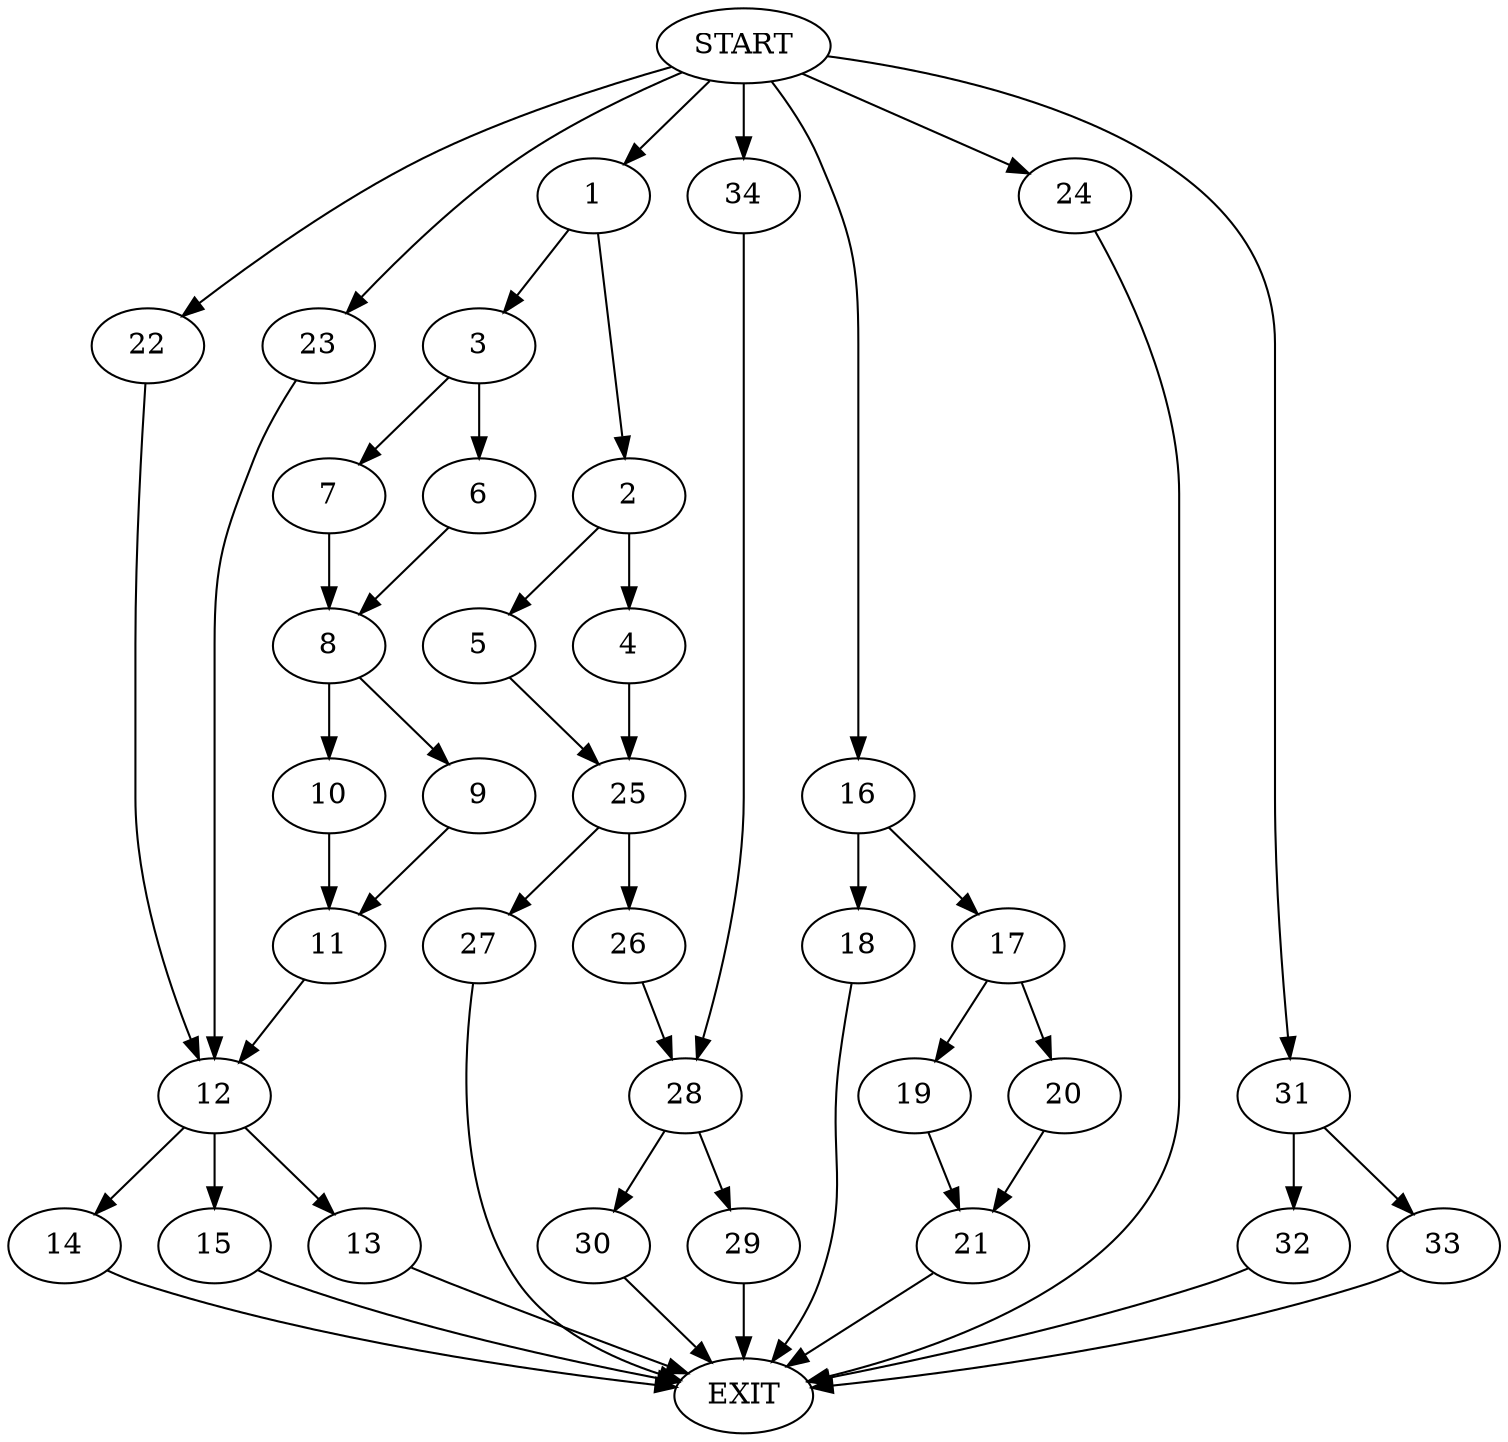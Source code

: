 digraph {
0 [label="START"]
35 [label="EXIT"]
0 -> 1
1 -> 2
1 -> 3
2 -> 4
2 -> 5
3 -> 6
3 -> 7
6 -> 8
7 -> 8
8 -> 9
8 -> 10
10 -> 11
9 -> 11
11 -> 12
12 -> 13
12 -> 14
12 -> 15
15 -> 35
0 -> 16
16 -> 17
16 -> 18
18 -> 35
17 -> 19
17 -> 20
20 -> 21
19 -> 21
21 -> 35
0 -> 22
22 -> 12
14 -> 35
0 -> 23
23 -> 12
13 -> 35
0 -> 24
24 -> 35
5 -> 25
4 -> 25
25 -> 26
25 -> 27
26 -> 28
27 -> 35
28 -> 29
28 -> 30
30 -> 35
0 -> 31
31 -> 32
31 -> 33
32 -> 35
33 -> 35
0 -> 34
34 -> 28
29 -> 35
}
